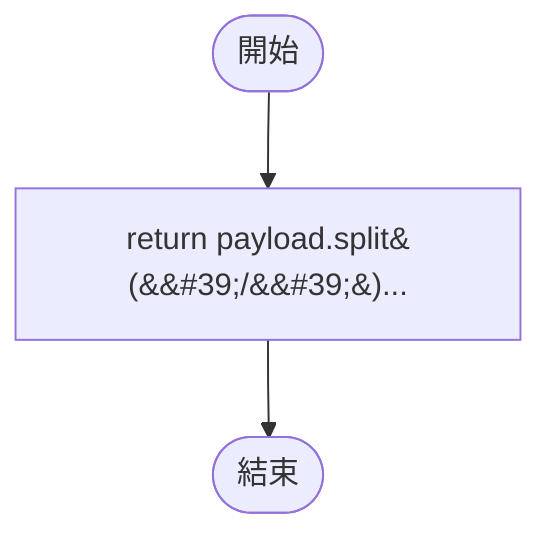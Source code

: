 flowchart TB
    n1([開始])
    n2([結束])
    n3[return payload.split&#40;&amp;&#35;39;/&amp;&#35;39;&#41;...]
    n1 --> n3
    n3 --> n2